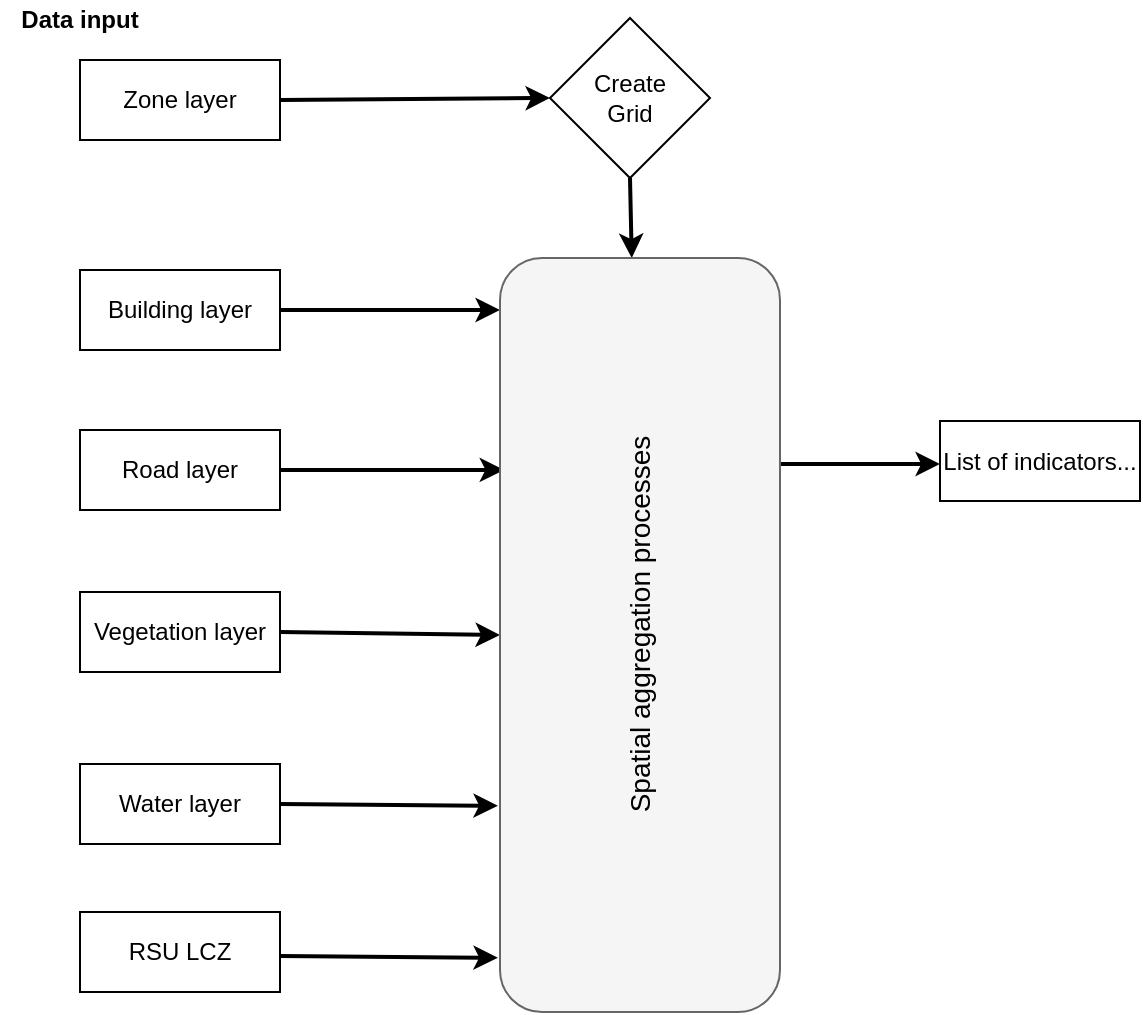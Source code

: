 <mxfile version="22.1.17" type="device">
  <diagram id="9XxHY0PqiuxusTkwl1Iu" name="Page-1">
    <mxGraphModel dx="2191" dy="779" grid="1" gridSize="10" guides="1" tooltips="1" connect="1" arrows="1" fold="1" page="1" pageScale="1" pageWidth="827" pageHeight="1169" math="0" shadow="0">
      <root>
        <mxCell id="0" />
        <mxCell id="1" parent="0" />
        <mxCell id="6Vvcoa5o5CpD2xvE9Xhp-56" style="edgeStyle=none;rounded=0;orthogonalLoop=1;jettySize=auto;html=1;exitX=1;exitY=0.5;exitDx=0;exitDy=0;entryX=0.015;entryY=0.281;entryDx=0;entryDy=0;entryPerimeter=0;startArrow=none;startFill=0;endArrow=classic;endFill=1;strokeColor=#000000;strokeWidth=2;" parent="1" source="6Vvcoa5o5CpD2xvE9Xhp-7" target="6Vvcoa5o5CpD2xvE9Xhp-21" edge="1">
          <mxGeometry relative="1" as="geometry" />
        </mxCell>
        <mxCell id="6Vvcoa5o5CpD2xvE9Xhp-7" value="Road layer" style="rounded=0;whiteSpace=wrap;html=1;" parent="1" vertex="1">
          <mxGeometry x="-110" y="319" width="100" height="40" as="geometry" />
        </mxCell>
        <mxCell id="6Vvcoa5o5CpD2xvE9Xhp-57" style="edgeStyle=none;rounded=0;orthogonalLoop=1;jettySize=auto;html=1;exitX=1;exitY=0.5;exitDx=0;exitDy=0;entryX=0;entryY=0.5;entryDx=0;entryDy=0;startArrow=none;startFill=0;endArrow=classic;endFill=1;strokeColor=#000000;strokeWidth=2;" parent="1" source="6Vvcoa5o5CpD2xvE9Xhp-9" target="6Vvcoa5o5CpD2xvE9Xhp-21" edge="1">
          <mxGeometry relative="1" as="geometry" />
        </mxCell>
        <mxCell id="6Vvcoa5o5CpD2xvE9Xhp-9" value="Vegetation layer" style="rounded=0;whiteSpace=wrap;html=1;" parent="1" vertex="1">
          <mxGeometry x="-110" y="400" width="100" height="40" as="geometry" />
        </mxCell>
        <mxCell id="6Vvcoa5o5CpD2xvE9Xhp-58" style="edgeStyle=none;rounded=0;orthogonalLoop=1;jettySize=auto;html=1;exitX=1;exitY=0.5;exitDx=0;exitDy=0;entryX=-0.008;entryY=0.792;entryDx=0;entryDy=0;entryPerimeter=0;startArrow=none;startFill=0;endArrow=classic;endFill=1;strokeColor=#000000;strokeWidth=2;" parent="1" source="6Vvcoa5o5CpD2xvE9Xhp-10" edge="1">
          <mxGeometry relative="1" as="geometry">
            <mxPoint x="98.96" y="506.904" as="targetPoint" />
          </mxGeometry>
        </mxCell>
        <mxCell id="6Vvcoa5o5CpD2xvE9Xhp-10" value="Water layer" style="rounded=0;whiteSpace=wrap;html=1;" parent="1" vertex="1">
          <mxGeometry x="-110" y="486" width="100" height="40" as="geometry" />
        </mxCell>
        <mxCell id="6Vvcoa5o5CpD2xvE9Xhp-52" style="edgeStyle=none;rounded=0;orthogonalLoop=1;jettySize=auto;html=1;exitX=1;exitY=0.5;exitDx=0;exitDy=0;entryX=0;entryY=0.5;entryDx=0;entryDy=0;startArrow=none;startFill=0;endArrow=classic;endFill=1;strokeColor=#000000;strokeWidth=2;" parent="1" source="6Vvcoa5o5CpD2xvE9Xhp-44" target="6Vvcoa5o5CpD2xvE9Xhp-48" edge="1">
          <mxGeometry relative="1" as="geometry" />
        </mxCell>
        <mxCell id="6Vvcoa5o5CpD2xvE9Xhp-44" value="Zone layer" style="rounded=0;whiteSpace=wrap;html=1;" parent="1" vertex="1">
          <mxGeometry x="-110" y="134" width="100" height="40" as="geometry" />
        </mxCell>
        <mxCell id="6Vvcoa5o5CpD2xvE9Xhp-47" value="&lt;b&gt;Data input&lt;/b&gt;" style="text;html=1;strokeColor=none;fillColor=none;align=center;verticalAlign=middle;whiteSpace=wrap;rounded=0;" parent="1" vertex="1">
          <mxGeometry x="-150" y="104" width="80" height="20" as="geometry" />
        </mxCell>
        <mxCell id="6Vvcoa5o5CpD2xvE9Xhp-54" style="edgeStyle=none;rounded=0;orthogonalLoop=1;jettySize=auto;html=1;exitX=0.5;exitY=1;exitDx=0;exitDy=0;startArrow=none;startFill=0;endArrow=classic;endFill=1;strokeColor=#000000;strokeWidth=2;" parent="1" source="6Vvcoa5o5CpD2xvE9Xhp-48" target="6Vvcoa5o5CpD2xvE9Xhp-21" edge="1">
          <mxGeometry relative="1" as="geometry" />
        </mxCell>
        <mxCell id="6Vvcoa5o5CpD2xvE9Xhp-48" value="Create&lt;br&gt;Grid" style="rhombus;whiteSpace=wrap;html=1;" parent="1" vertex="1">
          <mxGeometry x="125" y="113" width="80" height="80" as="geometry" />
        </mxCell>
        <mxCell id="6Vvcoa5o5CpD2xvE9Xhp-55" style="rounded=0;orthogonalLoop=1;jettySize=auto;html=1;exitX=1;exitY=0.5;exitDx=0;exitDy=0;startArrow=none;startFill=0;endArrow=classic;endFill=1;strokeColor=#000000;strokeWidth=2;" parent="1" source="6Vvcoa5o5CpD2xvE9Xhp-53" edge="1">
          <mxGeometry relative="1" as="geometry">
            <mxPoint x="100" y="259" as="targetPoint" />
          </mxGeometry>
        </mxCell>
        <mxCell id="6Vvcoa5o5CpD2xvE9Xhp-53" value="Building layer" style="rounded=0;whiteSpace=wrap;html=1;" parent="1" vertex="1">
          <mxGeometry x="-110" y="239" width="100" height="40" as="geometry" />
        </mxCell>
        <mxCell id="6Vvcoa5o5CpD2xvE9Xhp-66" value="List of indicators..." style="rounded=0;whiteSpace=wrap;html=1;" parent="1" vertex="1">
          <mxGeometry x="320" y="314.5" width="100" height="40" as="geometry" />
        </mxCell>
        <mxCell id="6Vvcoa5o5CpD2xvE9Xhp-72" style="edgeStyle=none;rounded=0;orthogonalLoop=1;jettySize=auto;html=1;exitX=1;exitY=0.5;exitDx=0;exitDy=0;startArrow=none;startFill=0;endArrow=classic;endFill=1;strokeColor=#000000;strokeWidth=2;" parent="1" edge="1">
          <mxGeometry relative="1" as="geometry">
            <mxPoint x="230" y="336" as="sourcePoint" />
            <mxPoint x="320" y="336" as="targetPoint" />
          </mxGeometry>
        </mxCell>
        <mxCell id="6Vvcoa5o5CpD2xvE9Xhp-76" value="RSU LCZ" style="rounded=0;whiteSpace=wrap;html=1;" parent="1" vertex="1">
          <mxGeometry x="-110" y="560" width="100" height="40" as="geometry" />
        </mxCell>
        <mxCell id="6Vvcoa5o5CpD2xvE9Xhp-77" style="edgeStyle=none;rounded=0;orthogonalLoop=1;jettySize=auto;html=1;exitX=1;exitY=0.5;exitDx=0;exitDy=0;entryX=-0.008;entryY=0.792;entryDx=0;entryDy=0;entryPerimeter=0;startArrow=none;startFill=0;endArrow=classic;endFill=1;strokeColor=#000000;strokeWidth=2;" parent="1" edge="1">
          <mxGeometry relative="1" as="geometry">
            <mxPoint x="-10" y="582" as="sourcePoint" />
            <mxPoint x="98.96" y="582.904" as="targetPoint" />
          </mxGeometry>
        </mxCell>
        <mxCell id="6Vvcoa5o5CpD2xvE9Xhp-21" value="" style="rounded=1;whiteSpace=wrap;html=1;fillColor=#f5f5f5;strokeColor=#666666;fontColor=#333333;" parent="1" vertex="1">
          <mxGeometry x="100" y="233" width="140" height="377" as="geometry" />
        </mxCell>
        <mxCell id="6Vvcoa5o5CpD2xvE9Xhp-31" value="&lt;font style=&quot;font-size: 14px&quot;&gt;Spatial aggregation processes&lt;/font&gt;" style="text;html=1;strokeColor=none;fillColor=none;align=center;verticalAlign=middle;whiteSpace=wrap;rounded=0;rotation=-90;" parent="1" vertex="1">
          <mxGeometry x="65" y="406" width="210" height="20" as="geometry" />
        </mxCell>
      </root>
    </mxGraphModel>
  </diagram>
</mxfile>
